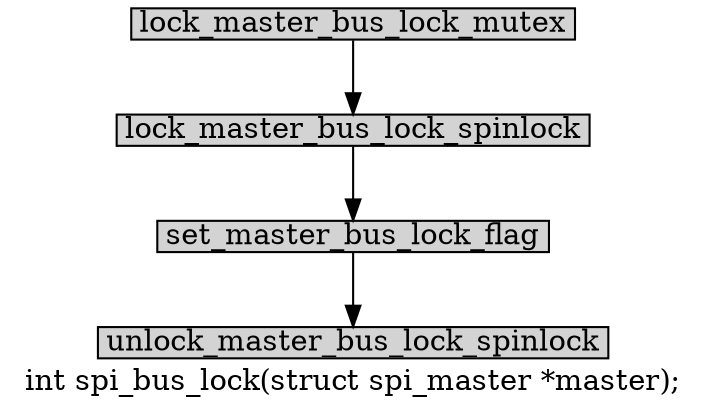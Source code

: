 digraph spi_bus_lock{
		label="int spi_bus_lock(struct spi_master *master);";
		
        size="10,18";
        ratio=filled;
        
		node[style=filled, shape = box, margin="0.05,0.005",height="0.1",width="0.1"];

		lock_master_bus_lock_mutex[label="lock_master_bus_lock_mutex"];
		lock_master_bus_lock_spinlock[label="lock_master_bus_lock_spinlock"];
		set_master_bus_lock_flag[label="set_master_bus_lock_flag"];
		
		unlock_master_bus_lock_spinlock[label="unlock_master_bus_lock_spinlock"];

		lock_master_bus_lock_mutex -> lock_master_bus_lock_spinlock;
		lock_master_bus_lock_spinlock -> set_master_bus_lock_flag;
		set_master_bus_lock_flag -> unlock_master_bus_lock_spinlock;
		
		}
